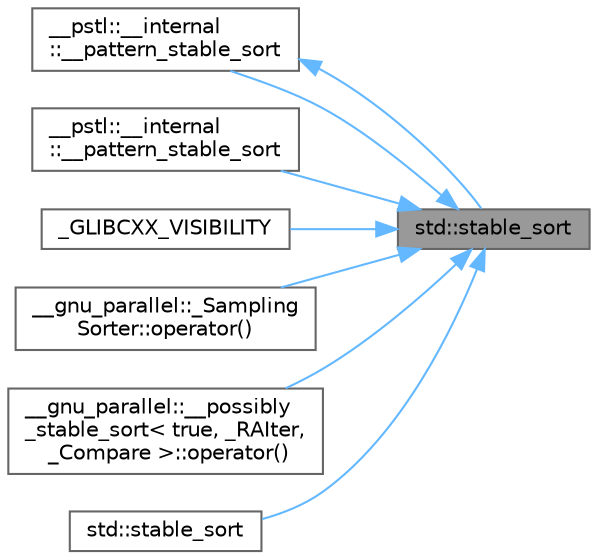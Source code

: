 digraph "std::stable_sort"
{
 // LATEX_PDF_SIZE
  bgcolor="transparent";
  edge [fontname=Helvetica,fontsize=10,labelfontname=Helvetica,labelfontsize=10];
  node [fontname=Helvetica,fontsize=10,shape=box,height=0.2,width=0.4];
  rankdir="RL";
  Node1 [id="Node000001",label="std::stable_sort",height=0.2,width=0.4,color="gray40", fillcolor="grey60", style="filled", fontcolor="black",tooltip=" "];
  Node1 -> Node2 [id="edge15_Node000001_Node000002",dir="back",color="steelblue1",style="solid",tooltip=" "];
  Node2 [id="Node000002",label="__pstl::__internal\l::__pattern_stable_sort",height=0.2,width=0.4,color="grey40", fillcolor="white", style="filled",URL="$namespace____pstl_1_1____internal.html#aee8744385f4f206ef9dd2c11f1af9b48",tooltip=" "];
  Node2 -> Node1 [id="edge16_Node000002_Node000001",dir="back",color="steelblue1",style="solid",tooltip=" "];
  Node1 -> Node3 [id="edge17_Node000001_Node000003",dir="back",color="steelblue1",style="solid",tooltip=" "];
  Node3 [id="Node000003",label="__pstl::__internal\l::__pattern_stable_sort",height=0.2,width=0.4,color="grey40", fillcolor="white", style="filled",URL="$namespace____pstl_1_1____internal.html#a0dbd23a8f6451b9d6a2faaa4abf0e1e1",tooltip=" "];
  Node1 -> Node4 [id="edge18_Node000001_Node000004",dir="back",color="steelblue1",style="solid",tooltip=" "];
  Node4 [id="Node000004",label="_GLIBCXX_VISIBILITY",height=0.2,width=0.4,color="grey40", fillcolor="white", style="filled",URL="$_classes_2lib_2include_2c_09_09_2parallel_2algorithmfwd_8h.html#a544d74b2d5d0dd2197f5fd6f02691de0",tooltip=" "];
  Node1 -> Node5 [id="edge19_Node000001_Node000005",dir="back",color="steelblue1",style="solid",tooltip=" "];
  Node5 [id="Node000005",label="__gnu_parallel::_Sampling\lSorter::operator()",height=0.2,width=0.4,color="grey40", fillcolor="white", style="filled",URL="$struct____gnu__parallel_1_1___sampling_sorter.html#a31984be4c48353b305c072d6fc4f54c7",tooltip=" "];
  Node1 -> Node6 [id="edge20_Node000001_Node000006",dir="back",color="steelblue1",style="solid",tooltip=" "];
  Node6 [id="Node000006",label="__gnu_parallel::__possibly\l_stable_sort\< true, _RAIter,\l _Compare \>::operator()",height=0.2,width=0.4,color="grey40", fillcolor="white", style="filled",URL="$struct____gnu__parallel_1_1____possibly__stable__sort_3_01true_00_01___r_a_iter_00_01___compare_01_4.html#ab21dd43fd2180bea33a7d262a4ccf2e6",tooltip=" "];
  Node1 -> Node7 [id="edge21_Node000001_Node000007",dir="back",color="steelblue1",style="solid",tooltip=" "];
  Node7 [id="Node000007",label="std::stable_sort",height=0.2,width=0.4,color="grey40", fillcolor="white", style="filled",URL="$namespacestd.html#a9841b78691c821d191b9aa5d9d1c53a6",tooltip=" "];
}
